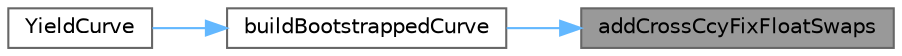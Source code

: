 digraph "addCrossCcyFixFloatSwaps"
{
 // INTERACTIVE_SVG=YES
 // LATEX_PDF_SIZE
  bgcolor="transparent";
  edge [fontname=Helvetica,fontsize=10,labelfontname=Helvetica,labelfontsize=10];
  node [fontname=Helvetica,fontsize=10,shape=box,height=0.2,width=0.4];
  rankdir="RL";
  Node1 [label="addCrossCcyFixFloatSwaps",height=0.2,width=0.4,color="gray40", fillcolor="grey60", style="filled", fontcolor="black",tooltip=" "];
  Node1 -> Node2 [dir="back",color="steelblue1",style="solid"];
  Node2 [label="buildBootstrappedCurve",height=0.2,width=0.4,color="grey40", fillcolor="white", style="filled",URL="$classore_1_1data_1_1_yield_curve.html#a9926d222ab68411efb749aa1e6cbd0b1",tooltip=" "];
  Node2 -> Node3 [dir="back",color="steelblue1",style="solid"];
  Node3 [label="YieldCurve",height=0.2,width=0.4,color="grey40", fillcolor="white", style="filled",URL="$classore_1_1data_1_1_yield_curve.html#a4b705bf1c5123b7cd7eaab64eca1dd5b",tooltip="Constructor."];
}
